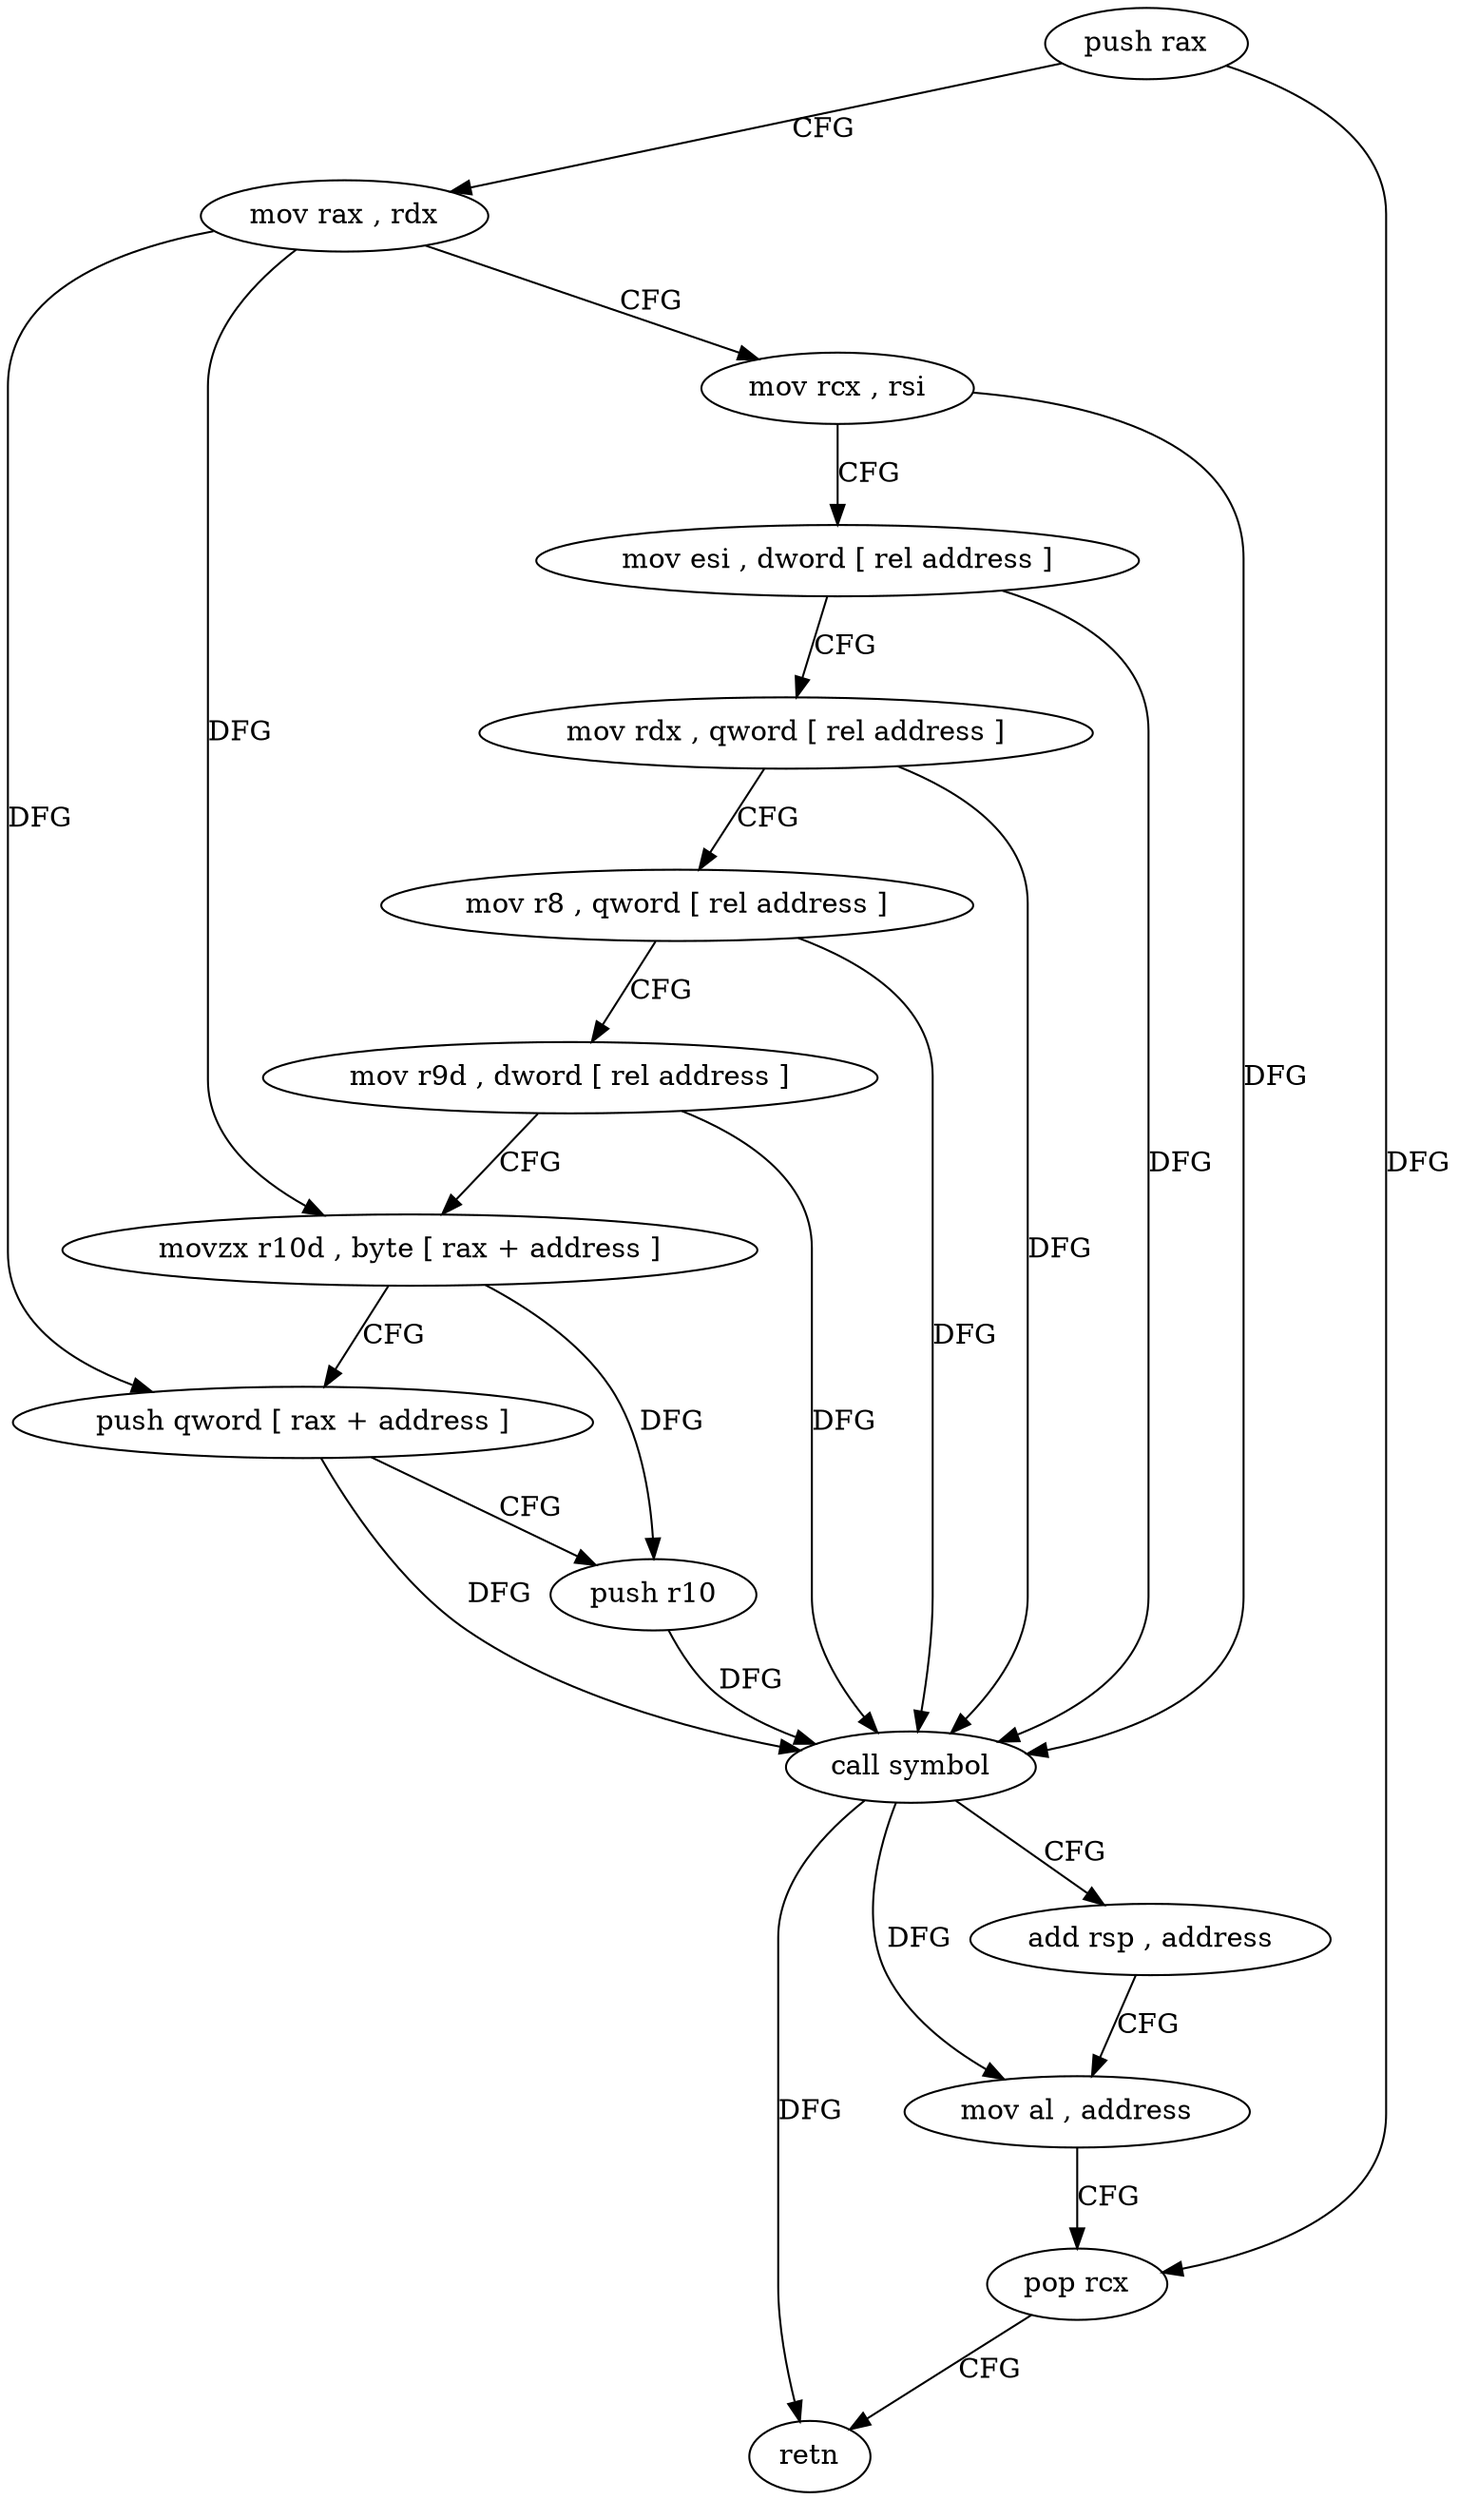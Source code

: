 digraph "func" {
"4212656" [label = "push rax" ]
"4212657" [label = "mov rax , rdx" ]
"4212660" [label = "mov rcx , rsi" ]
"4212663" [label = "mov esi , dword [ rel address ]" ]
"4212669" [label = "mov rdx , qword [ rel address ]" ]
"4212676" [label = "mov r8 , qword [ rel address ]" ]
"4212683" [label = "mov r9d , dword [ rel address ]" ]
"4212690" [label = "movzx r10d , byte [ rax + address ]" ]
"4212695" [label = "push qword [ rax + address ]" ]
"4212698" [label = "push r10" ]
"4212700" [label = "call symbol" ]
"4212705" [label = "add rsp , address" ]
"4212709" [label = "mov al , address" ]
"4212711" [label = "pop rcx" ]
"4212712" [label = "retn" ]
"4212656" -> "4212657" [ label = "CFG" ]
"4212656" -> "4212711" [ label = "DFG" ]
"4212657" -> "4212660" [ label = "CFG" ]
"4212657" -> "4212690" [ label = "DFG" ]
"4212657" -> "4212695" [ label = "DFG" ]
"4212660" -> "4212663" [ label = "CFG" ]
"4212660" -> "4212700" [ label = "DFG" ]
"4212663" -> "4212669" [ label = "CFG" ]
"4212663" -> "4212700" [ label = "DFG" ]
"4212669" -> "4212676" [ label = "CFG" ]
"4212669" -> "4212700" [ label = "DFG" ]
"4212676" -> "4212683" [ label = "CFG" ]
"4212676" -> "4212700" [ label = "DFG" ]
"4212683" -> "4212690" [ label = "CFG" ]
"4212683" -> "4212700" [ label = "DFG" ]
"4212690" -> "4212695" [ label = "CFG" ]
"4212690" -> "4212698" [ label = "DFG" ]
"4212695" -> "4212698" [ label = "CFG" ]
"4212695" -> "4212700" [ label = "DFG" ]
"4212698" -> "4212700" [ label = "DFG" ]
"4212700" -> "4212705" [ label = "CFG" ]
"4212700" -> "4212709" [ label = "DFG" ]
"4212700" -> "4212712" [ label = "DFG" ]
"4212705" -> "4212709" [ label = "CFG" ]
"4212709" -> "4212711" [ label = "CFG" ]
"4212711" -> "4212712" [ label = "CFG" ]
}
